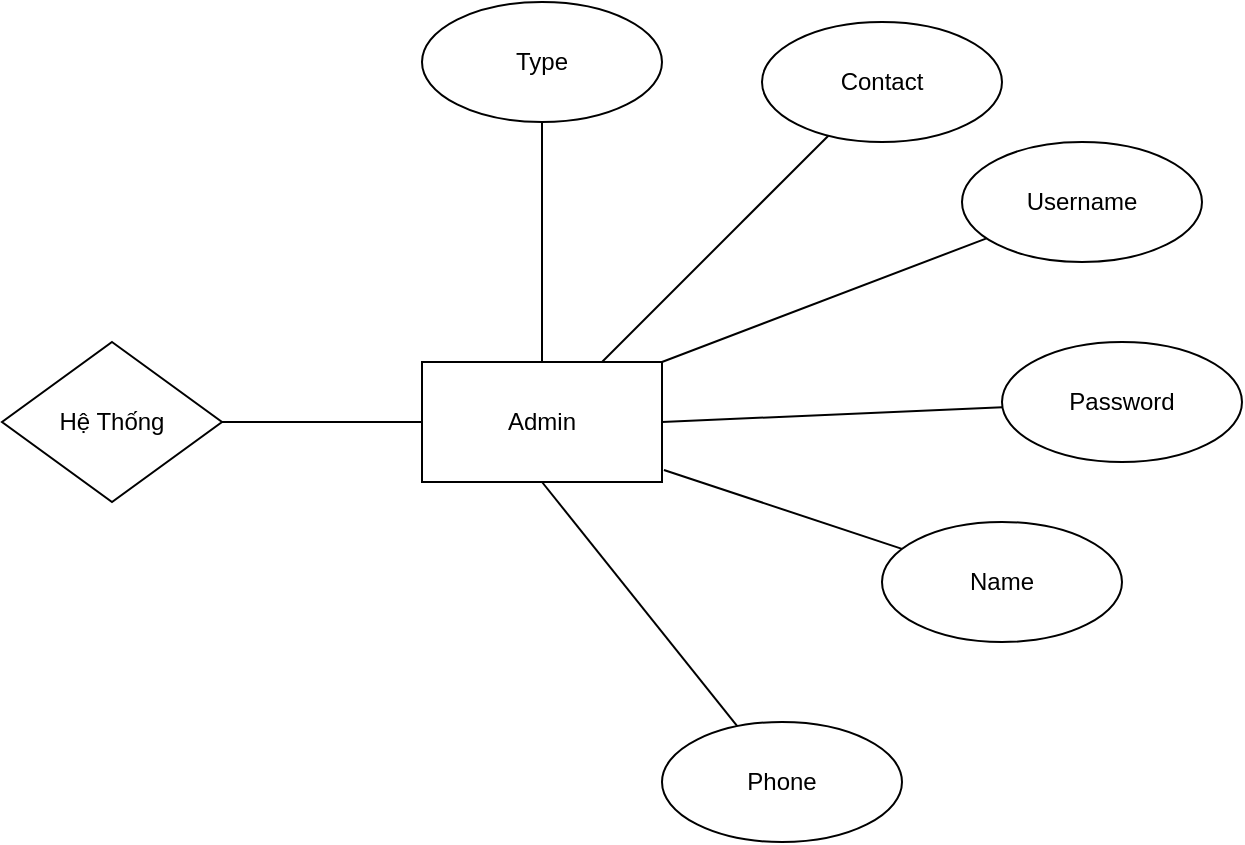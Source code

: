<mxfile version="19.0.3" type="device"><diagram id="cV83AO9YIIgCwacOjY4G" name="Trang-1"><mxGraphModel dx="1106" dy="997" grid="1" gridSize="10" guides="1" tooltips="1" connect="1" arrows="1" fold="1" page="1" pageScale="1" pageWidth="850" pageHeight="1100" math="0" shadow="0"><root><mxCell id="0"/><mxCell id="1" parent="0"/><mxCell id="CMPl6DvTpIgHjiSjozkj-19" value="" style="edgeStyle=none;rounded=0;orthogonalLoop=1;jettySize=auto;html=1;endArrow=none;endFill=0;" edge="1" parent="1" source="CMPl6DvTpIgHjiSjozkj-1" target="CMPl6DvTpIgHjiSjozkj-18"><mxGeometry relative="1" as="geometry"/></mxCell><mxCell id="CMPl6DvTpIgHjiSjozkj-1" value="Admin" style="rounded=0;whiteSpace=wrap;html=1;" vertex="1" parent="1"><mxGeometry x="360" y="480" width="120" height="60" as="geometry"/></mxCell><mxCell id="CMPl6DvTpIgHjiSjozkj-6" value="" style="edgeStyle=none;rounded=0;orthogonalLoop=1;jettySize=auto;html=1;startArrow=none;startFill=0;endArrow=none;endFill=0;exitX=0.75;exitY=0;exitDx=0;exitDy=0;" edge="1" parent="1" target="CMPl6DvTpIgHjiSjozkj-11" source="CMPl6DvTpIgHjiSjozkj-1"><mxGeometry relative="1" as="geometry"><mxPoint x="535.921" y="410" as="sourcePoint"/></mxGeometry></mxCell><mxCell id="CMPl6DvTpIgHjiSjozkj-7" value="" style="edgeStyle=none;rounded=0;orthogonalLoop=1;jettySize=auto;html=1;startArrow=none;startFill=0;endArrow=none;endFill=0;exitX=1.008;exitY=0.9;exitDx=0;exitDy=0;exitPerimeter=0;" edge="1" parent="1" target="CMPl6DvTpIgHjiSjozkj-12" source="CMPl6DvTpIgHjiSjozkj-1"><mxGeometry relative="1" as="geometry"><mxPoint x="572.35" y="462.105" as="sourcePoint"/></mxGeometry></mxCell><mxCell id="CMPl6DvTpIgHjiSjozkj-8" value="" style="edgeStyle=none;rounded=0;orthogonalLoop=1;jettySize=auto;html=1;startArrow=none;startFill=0;endArrow=none;endFill=0;exitX=0.5;exitY=1;exitDx=0;exitDy=0;" edge="1" parent="1" target="CMPl6DvTpIgHjiSjozkj-13" source="CMPl6DvTpIgHjiSjozkj-1"><mxGeometry relative="1" as="geometry"><mxPoint x="529.997" y="470" as="sourcePoint"/></mxGeometry></mxCell><mxCell id="CMPl6DvTpIgHjiSjozkj-9" value="" style="edgeStyle=none;rounded=0;orthogonalLoop=1;jettySize=auto;html=1;startArrow=none;startFill=0;endArrow=none;endFill=0;exitX=1;exitY=0;exitDx=0;exitDy=0;" edge="1" parent="1" target="CMPl6DvTpIgHjiSjozkj-14" source="CMPl6DvTpIgHjiSjozkj-1"><mxGeometry relative="1" as="geometry"><mxPoint x="572.35" y="417.143" as="sourcePoint"/></mxGeometry></mxCell><mxCell id="CMPl6DvTpIgHjiSjozkj-10" value="" style="edgeStyle=none;rounded=0;orthogonalLoop=1;jettySize=auto;html=1;startArrow=none;startFill=0;endArrow=none;endFill=0;exitX=1;exitY=0.5;exitDx=0;exitDy=0;" edge="1" parent="1" target="CMPl6DvTpIgHjiSjozkj-15" source="CMPl6DvTpIgHjiSjozkj-1"><mxGeometry relative="1" as="geometry"><mxPoint x="572.35" y="440" as="sourcePoint"/></mxGeometry></mxCell><mxCell id="CMPl6DvTpIgHjiSjozkj-11" value="Contact" style="ellipse;whiteSpace=wrap;html=1;rounded=0;" vertex="1" parent="1"><mxGeometry x="530" y="310" width="120" height="60" as="geometry"/></mxCell><mxCell id="CMPl6DvTpIgHjiSjozkj-12" value="Name" style="ellipse;whiteSpace=wrap;html=1;rounded=0;" vertex="1" parent="1"><mxGeometry x="590" y="560" width="120" height="60" as="geometry"/></mxCell><mxCell id="CMPl6DvTpIgHjiSjozkj-13" value="Phone" style="ellipse;whiteSpace=wrap;html=1;rounded=0;" vertex="1" parent="1"><mxGeometry x="480" y="660" width="120" height="60" as="geometry"/></mxCell><mxCell id="CMPl6DvTpIgHjiSjozkj-14" value="Username" style="ellipse;whiteSpace=wrap;html=1;rounded=0;" vertex="1" parent="1"><mxGeometry x="630" y="370" width="120" height="60" as="geometry"/></mxCell><mxCell id="CMPl6DvTpIgHjiSjozkj-15" value="Password" style="ellipse;whiteSpace=wrap;html=1;rounded=0;" vertex="1" parent="1"><mxGeometry x="650" y="470" width="120" height="60" as="geometry"/></mxCell><mxCell id="CMPl6DvTpIgHjiSjozkj-17" style="edgeStyle=none;rounded=0;orthogonalLoop=1;jettySize=auto;html=1;endArrow=none;endFill=0;" edge="1" parent="1" source="CMPl6DvTpIgHjiSjozkj-16" target="CMPl6DvTpIgHjiSjozkj-1"><mxGeometry relative="1" as="geometry"/></mxCell><mxCell id="CMPl6DvTpIgHjiSjozkj-16" value="Type" style="ellipse;whiteSpace=wrap;html=1;" vertex="1" parent="1"><mxGeometry x="360" y="300" width="120" height="60" as="geometry"/></mxCell><mxCell id="CMPl6DvTpIgHjiSjozkj-18" value="Hệ Thống" style="rhombus;whiteSpace=wrap;html=1;rounded=0;" vertex="1" parent="1"><mxGeometry x="150" y="470" width="110" height="80" as="geometry"/></mxCell></root></mxGraphModel></diagram></mxfile>